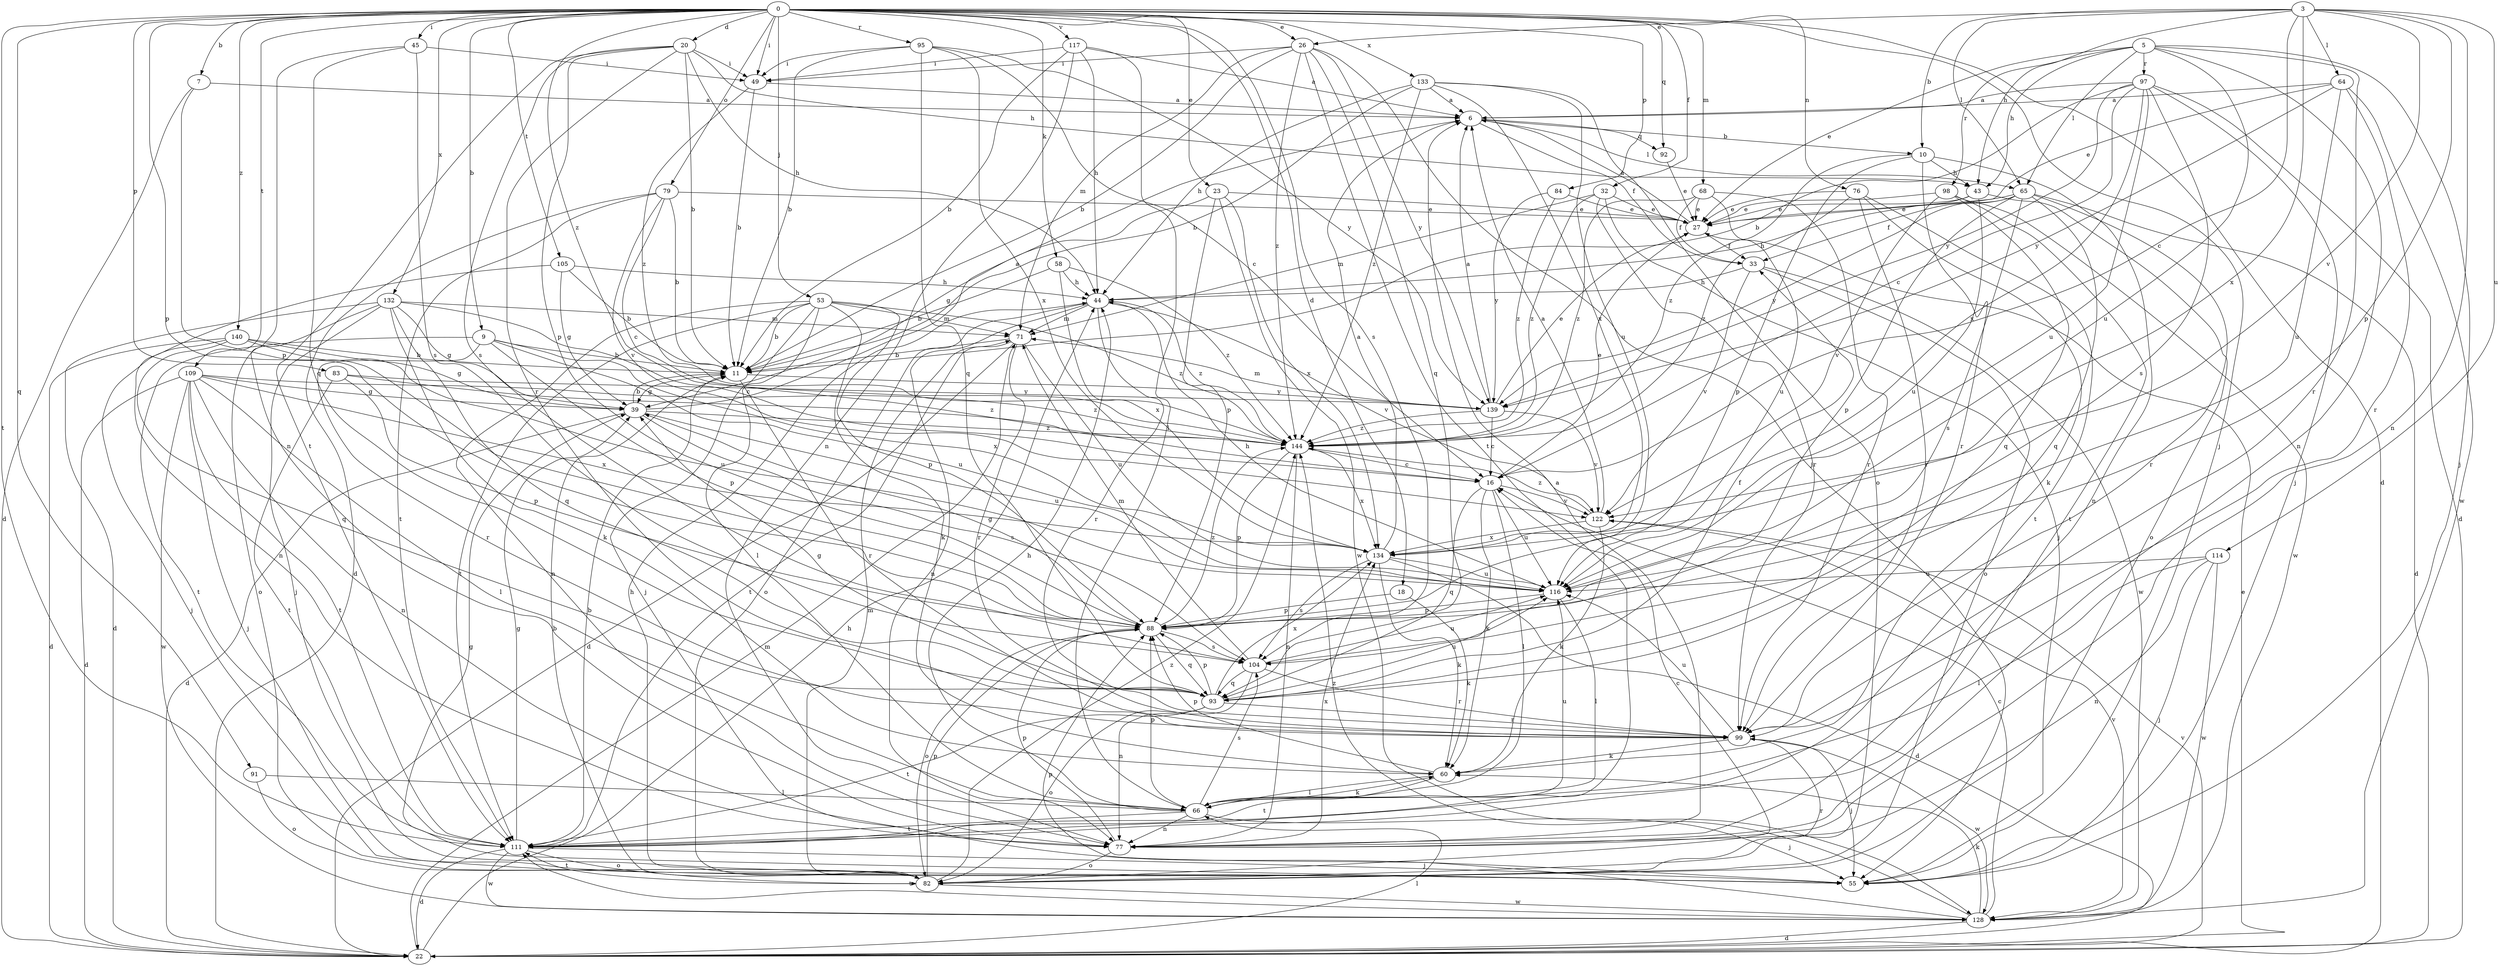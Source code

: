 strict digraph  {
0;
3;
5;
6;
7;
9;
10;
11;
16;
18;
20;
22;
23;
26;
27;
32;
33;
39;
43;
44;
45;
49;
53;
55;
58;
60;
64;
65;
66;
68;
71;
76;
77;
79;
82;
83;
84;
88;
91;
92;
93;
95;
97;
98;
99;
104;
105;
109;
111;
114;
116;
117;
122;
128;
132;
133;
134;
139;
140;
144;
0 -> 7  [label=b];
0 -> 9  [label=b];
0 -> 18  [label=d];
0 -> 20  [label=d];
0 -> 22  [label=d];
0 -> 23  [label=e];
0 -> 26  [label=e];
0 -> 32  [label=f];
0 -> 45  [label=i];
0 -> 49  [label=i];
0 -> 53  [label=j];
0 -> 55  [label=j];
0 -> 58  [label=k];
0 -> 68  [label=m];
0 -> 76  [label=n];
0 -> 79  [label=o];
0 -> 83  [label=p];
0 -> 84  [label=p];
0 -> 88  [label=p];
0 -> 91  [label=q];
0 -> 92  [label=q];
0 -> 95  [label=r];
0 -> 104  [label=s];
0 -> 105  [label=t];
0 -> 109  [label=t];
0 -> 111  [label=t];
0 -> 117  [label=v];
0 -> 132  [label=x];
0 -> 133  [label=x];
0 -> 140  [label=z];
0 -> 144  [label=z];
3 -> 10  [label=b];
3 -> 16  [label=c];
3 -> 26  [label=e];
3 -> 43  [label=h];
3 -> 64  [label=l];
3 -> 65  [label=l];
3 -> 77  [label=n];
3 -> 88  [label=p];
3 -> 114  [label=u];
3 -> 122  [label=v];
3 -> 134  [label=x];
5 -> 27  [label=e];
5 -> 43  [label=h];
5 -> 55  [label=j];
5 -> 65  [label=l];
5 -> 77  [label=n];
5 -> 97  [label=r];
5 -> 98  [label=r];
5 -> 99  [label=r];
5 -> 116  [label=u];
6 -> 10  [label=b];
6 -> 33  [label=f];
6 -> 65  [label=l];
6 -> 92  [label=q];
7 -> 6  [label=a];
7 -> 22  [label=d];
7 -> 88  [label=p];
9 -> 11  [label=b];
9 -> 88  [label=p];
9 -> 99  [label=r];
9 -> 111  [label=t];
9 -> 116  [label=u];
9 -> 134  [label=x];
10 -> 43  [label=h];
10 -> 77  [label=n];
10 -> 88  [label=p];
10 -> 99  [label=r];
10 -> 144  [label=z];
11 -> 39  [label=g];
11 -> 99  [label=r];
11 -> 139  [label=y];
16 -> 27  [label=e];
16 -> 60  [label=k];
16 -> 66  [label=l];
16 -> 93  [label=q];
16 -> 116  [label=u];
16 -> 122  [label=v];
18 -> 60  [label=k];
18 -> 88  [label=p];
20 -> 11  [label=b];
20 -> 43  [label=h];
20 -> 44  [label=h];
20 -> 49  [label=i];
20 -> 88  [label=p];
20 -> 99  [label=r];
20 -> 104  [label=s];
20 -> 111  [label=t];
22 -> 27  [label=e];
22 -> 44  [label=h];
22 -> 66  [label=l];
22 -> 71  [label=m];
22 -> 122  [label=v];
23 -> 27  [label=e];
23 -> 39  [label=g];
23 -> 88  [label=p];
23 -> 128  [label=w];
23 -> 134  [label=x];
26 -> 11  [label=b];
26 -> 49  [label=i];
26 -> 55  [label=j];
26 -> 71  [label=m];
26 -> 93  [label=q];
26 -> 111  [label=t];
26 -> 139  [label=y];
26 -> 144  [label=z];
27 -> 6  [label=a];
27 -> 33  [label=f];
32 -> 27  [label=e];
32 -> 55  [label=j];
32 -> 71  [label=m];
32 -> 99  [label=r];
32 -> 144  [label=z];
33 -> 44  [label=h];
33 -> 82  [label=o];
33 -> 122  [label=v];
33 -> 128  [label=w];
39 -> 6  [label=a];
39 -> 11  [label=b];
39 -> 22  [label=d];
39 -> 104  [label=s];
39 -> 116  [label=u];
39 -> 144  [label=z];
43 -> 27  [label=e];
43 -> 44  [label=h];
43 -> 82  [label=o];
43 -> 116  [label=u];
44 -> 71  [label=m];
44 -> 77  [label=n];
44 -> 82  [label=o];
44 -> 99  [label=r];
44 -> 122  [label=v];
44 -> 144  [label=z];
45 -> 49  [label=i];
45 -> 77  [label=n];
45 -> 93  [label=q];
45 -> 104  [label=s];
49 -> 6  [label=a];
49 -> 11  [label=b];
49 -> 144  [label=z];
53 -> 11  [label=b];
53 -> 55  [label=j];
53 -> 60  [label=k];
53 -> 66  [label=l];
53 -> 71  [label=m];
53 -> 77  [label=n];
53 -> 88  [label=p];
53 -> 111  [label=t];
53 -> 144  [label=z];
55 -> 39  [label=g];
58 -> 11  [label=b];
58 -> 44  [label=h];
58 -> 134  [label=x];
58 -> 144  [label=z];
60 -> 66  [label=l];
60 -> 88  [label=p];
60 -> 111  [label=t];
64 -> 6  [label=a];
64 -> 27  [label=e];
64 -> 99  [label=r];
64 -> 116  [label=u];
64 -> 128  [label=w];
64 -> 139  [label=y];
65 -> 22  [label=d];
65 -> 27  [label=e];
65 -> 33  [label=f];
65 -> 88  [label=p];
65 -> 93  [label=q];
65 -> 99  [label=r];
65 -> 104  [label=s];
65 -> 139  [label=y];
66 -> 44  [label=h];
66 -> 55  [label=j];
66 -> 60  [label=k];
66 -> 77  [label=n];
66 -> 88  [label=p];
66 -> 104  [label=s];
66 -> 111  [label=t];
66 -> 116  [label=u];
68 -> 27  [label=e];
68 -> 33  [label=f];
68 -> 99  [label=r];
68 -> 116  [label=u];
68 -> 144  [label=z];
71 -> 11  [label=b];
71 -> 22  [label=d];
71 -> 99  [label=r];
71 -> 111  [label=t];
71 -> 116  [label=u];
76 -> 27  [label=e];
76 -> 60  [label=k];
76 -> 99  [label=r];
76 -> 111  [label=t];
76 -> 144  [label=z];
77 -> 6  [label=a];
77 -> 82  [label=o];
77 -> 88  [label=p];
77 -> 134  [label=x];
79 -> 11  [label=b];
79 -> 16  [label=c];
79 -> 22  [label=d];
79 -> 27  [label=e];
79 -> 111  [label=t];
79 -> 122  [label=v];
82 -> 11  [label=b];
82 -> 16  [label=c];
82 -> 44  [label=h];
82 -> 71  [label=m];
82 -> 88  [label=p];
82 -> 99  [label=r];
82 -> 111  [label=t];
82 -> 128  [label=w];
82 -> 144  [label=z];
83 -> 88  [label=p];
83 -> 111  [label=t];
83 -> 139  [label=y];
83 -> 144  [label=z];
84 -> 27  [label=e];
84 -> 139  [label=y];
84 -> 144  [label=z];
88 -> 39  [label=g];
88 -> 82  [label=o];
88 -> 93  [label=q];
88 -> 104  [label=s];
88 -> 144  [label=z];
91 -> 66  [label=l];
91 -> 82  [label=o];
92 -> 27  [label=e];
93 -> 33  [label=f];
93 -> 39  [label=g];
93 -> 82  [label=o];
93 -> 88  [label=p];
93 -> 99  [label=r];
93 -> 111  [label=t];
93 -> 116  [label=u];
93 -> 134  [label=x];
95 -> 11  [label=b];
95 -> 16  [label=c];
95 -> 49  [label=i];
95 -> 93  [label=q];
95 -> 134  [label=x];
95 -> 139  [label=y];
97 -> 6  [label=a];
97 -> 11  [label=b];
97 -> 16  [label=c];
97 -> 22  [label=d];
97 -> 55  [label=j];
97 -> 104  [label=s];
97 -> 116  [label=u];
97 -> 134  [label=x];
97 -> 139  [label=y];
98 -> 27  [label=e];
98 -> 93  [label=q];
98 -> 111  [label=t];
98 -> 122  [label=v];
98 -> 128  [label=w];
99 -> 55  [label=j];
99 -> 60  [label=k];
99 -> 116  [label=u];
99 -> 128  [label=w];
104 -> 71  [label=m];
104 -> 77  [label=n];
104 -> 93  [label=q];
104 -> 99  [label=r];
104 -> 116  [label=u];
105 -> 11  [label=b];
105 -> 39  [label=g];
105 -> 44  [label=h];
105 -> 77  [label=n];
109 -> 22  [label=d];
109 -> 39  [label=g];
109 -> 55  [label=j];
109 -> 66  [label=l];
109 -> 77  [label=n];
109 -> 111  [label=t];
109 -> 128  [label=w];
109 -> 134  [label=x];
109 -> 144  [label=z];
111 -> 11  [label=b];
111 -> 22  [label=d];
111 -> 39  [label=g];
111 -> 55  [label=j];
111 -> 82  [label=o];
111 -> 128  [label=w];
114 -> 55  [label=j];
114 -> 66  [label=l];
114 -> 77  [label=n];
114 -> 116  [label=u];
114 -> 128  [label=w];
116 -> 44  [label=h];
116 -> 66  [label=l];
116 -> 88  [label=p];
117 -> 6  [label=a];
117 -> 11  [label=b];
117 -> 44  [label=h];
117 -> 49  [label=i];
117 -> 66  [label=l];
117 -> 77  [label=n];
122 -> 6  [label=a];
122 -> 60  [label=k];
122 -> 134  [label=x];
122 -> 144  [label=z];
128 -> 16  [label=c];
128 -> 22  [label=d];
128 -> 60  [label=k];
128 -> 88  [label=p];
128 -> 111  [label=t];
128 -> 122  [label=v];
128 -> 144  [label=z];
132 -> 16  [label=c];
132 -> 22  [label=d];
132 -> 39  [label=g];
132 -> 55  [label=j];
132 -> 60  [label=k];
132 -> 71  [label=m];
132 -> 82  [label=o];
132 -> 93  [label=q];
133 -> 6  [label=a];
133 -> 11  [label=b];
133 -> 44  [label=h];
133 -> 82  [label=o];
133 -> 116  [label=u];
133 -> 134  [label=x];
133 -> 144  [label=z];
134 -> 6  [label=a];
134 -> 22  [label=d];
134 -> 60  [label=k];
134 -> 104  [label=s];
134 -> 116  [label=u];
139 -> 6  [label=a];
139 -> 16  [label=c];
139 -> 27  [label=e];
139 -> 71  [label=m];
139 -> 122  [label=v];
139 -> 144  [label=z];
140 -> 11  [label=b];
140 -> 22  [label=d];
140 -> 39  [label=g];
140 -> 55  [label=j];
140 -> 93  [label=q];
140 -> 116  [label=u];
144 -> 16  [label=c];
144 -> 77  [label=n];
144 -> 88  [label=p];
144 -> 134  [label=x];
}
